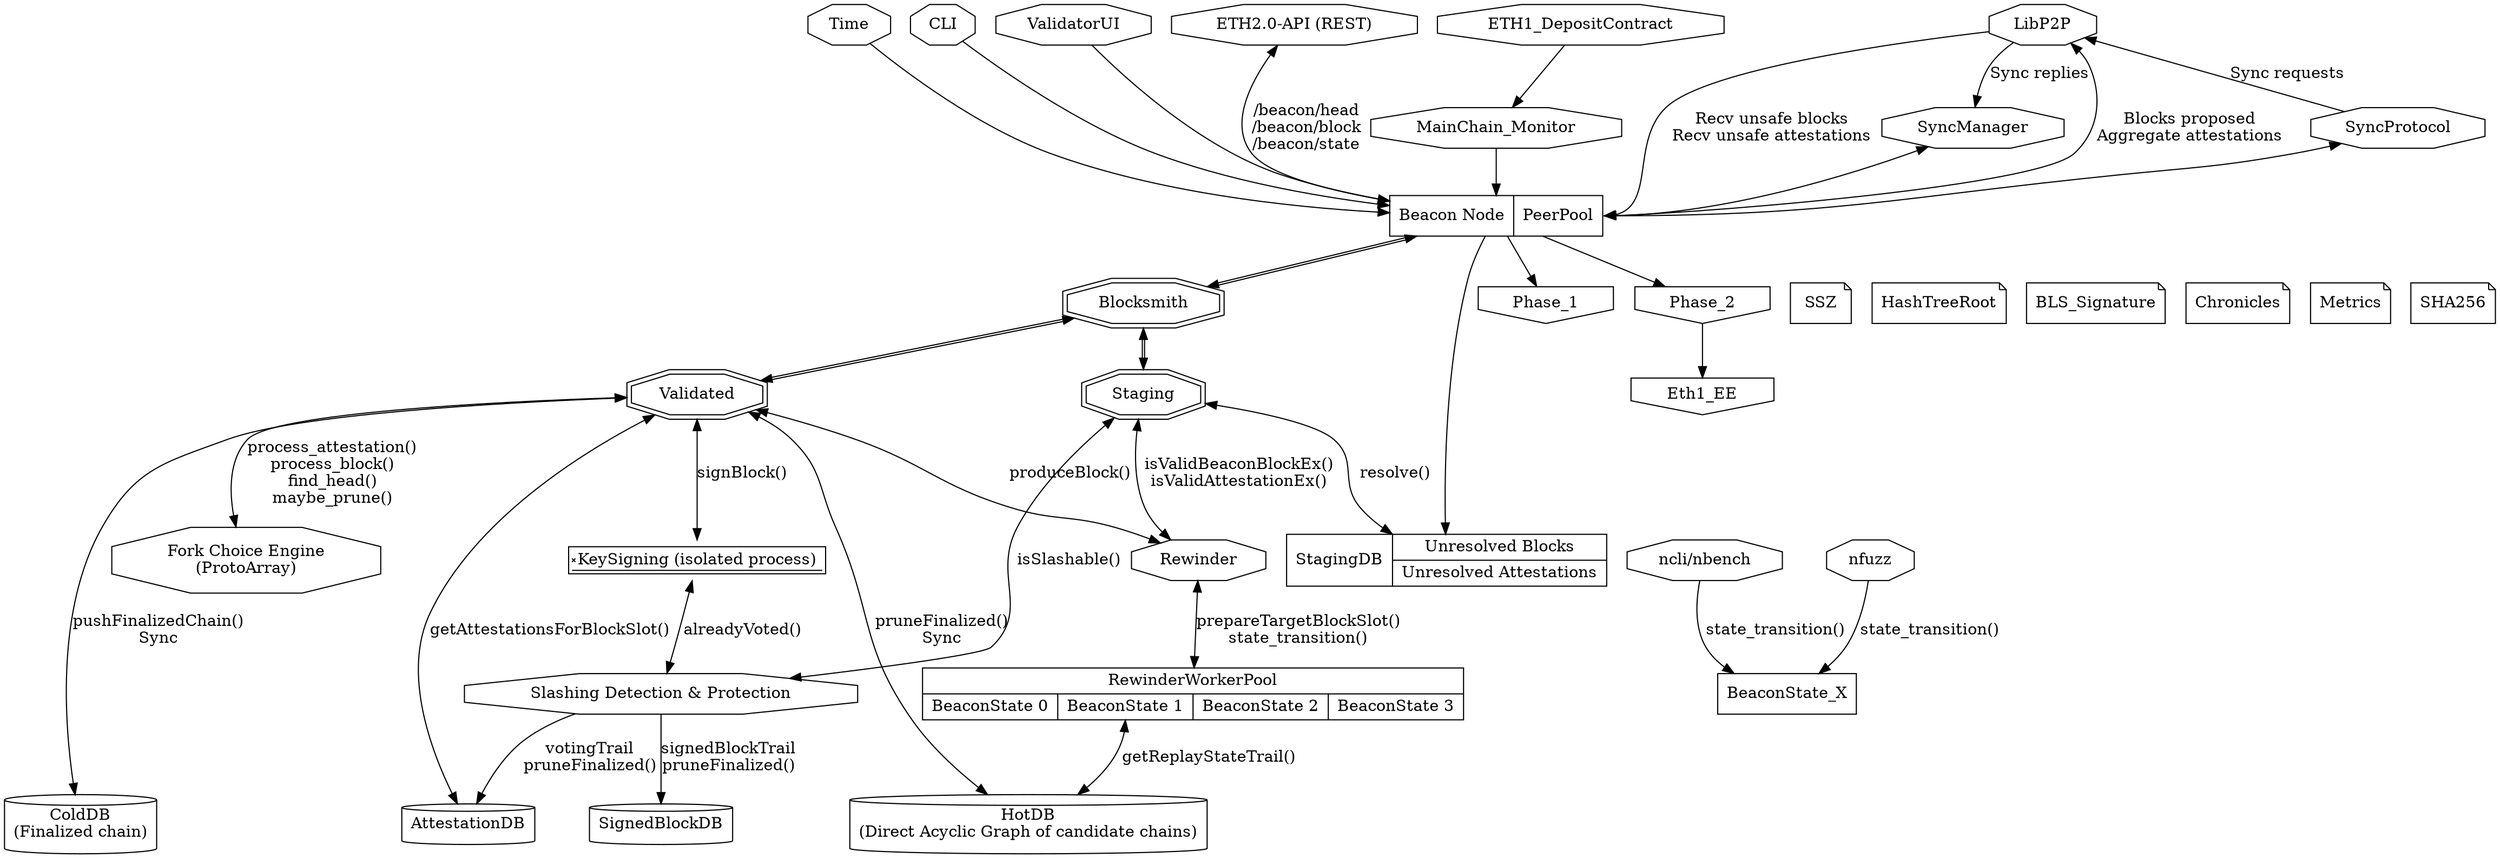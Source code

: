 digraph architecture{
  node [shape = signature]; KeySigning [label="KeySigning (isolated process)"];
  node [shape = octagon]; SyncManager SyncProtocol MainChain_Monitor Time CLI ValidatorUI Slashing LibP2P ETH2_API ncli nfuzz Rewinder ForkChoice;
  ETH2_API [label="ETH2.0-API (REST)"];
  Slashing [label="Slashing Detection & Protection"];
  ForkChoice [label="Fork Choice Engine\n(ProtoArray)"];
  {rank = source; ETH1_DepositContract LibP2P ETH2_API CLI Time ValidatorUI;}

  node [shape = record] BeaconNode;
  BeaconNode [label="<nbc>Beacon Node | <PeerPool>PeerPool"]

  ncli [label="ncli/nbench"];
  {rank = same; ncli; nfuzz;}

  node [shape = doubleoctagon]; Blocksmith Staging Validated;
  node [shape = invhouse]; Phase_1 Phase_2 Eth1_EE;
  node [shape = note] SSZ HashTreeRoot BLS_Signature Chronicles Metrics SHA256
  {rank = same; Blocksmith Phase_1 Phase_2 SSZ HashTreeRoot BLS_Signature Chronicles Metrics SHA256;}

  BeaconNode -> Phase_1
  BeaconNode -> Phase_2
  Phase_2 -> Eth1_EE

  node [shape = record]; StagingDB;
  StagingDB [label="StagingDB | {Unresolved Blocks | Unresolved Attestations}"];

  node [shape = record]; RewinderWorkerPool;
  node [shape = box]; BeaconState_X;

  RewinderWorkerPool [label="{RewinderWorkerPool | {<bs0>BeaconState 0|<bs1>BeaconState 1|<bs2>BeaconState 2|<bs3>BeaconState 3}}"];
  {rank = same; RewinderWorkerPool BeaconState_X;}

  node [shape = cylinder]; AttestationDB HotDB ColdDB;
  {rank = sink; AttestationDB SignedBlockDB HotDB ColdDB;}
  HotDB [label="HotDB\n(Direct Acyclic Graph of candidate chains)"]
  ColdDB [label="ColdDB\n(Finalized chain)"]

  {rank = same; MainChain_Monitor SyncManager SyncProtocol;}
  ETH1_DepositContract -> MainChain_Monitor
  MainChain_Monitor -> BeaconNode

  SyncManager -> BeaconNode:PeerPool [dir=both]
  SyncProtocol -> BeaconNode:PeerPool [dir=both]

  CLI -> BeaconNode
  ValidatorUI -> BeaconNode
  Time -> BeaconNode
  BeaconNode -> Blocksmith [dir=both color="black:black"]
  BeaconNode -> StagingDB
  Blocksmith -> Staging [dir=both color="black:black"]
  Blocksmith -> Validated [dir=both color="black:black"]
  Staging -> StagingDB [dir=both label="resolve()"]

  ncli -> BeaconState_X [label="state_transition()"]
  nfuzz -> BeaconState_X [label="state_transition()"]

  SyncProtocol -> LibP2P [label="Sync requests"]
  LibP2P -> SyncManager [label="Sync replies"]

  LibP2P -> BeaconNode:PeerPool [label="Recv unsafe blocks\nRecv unsafe attestations"]
  BeaconNode:PeerPool -> LibP2P [label="Blocks proposed\nAggregate attestations"]
  ETH2_API -> BeaconNode [dir="both", label="/beacon/head\n/beacon/block\n/beacon/state"]

  Validated -> ForkChoice [dir="both", label="process_attestation()\nprocess_block()\nfind_head()\nmaybe_prune()"]

  Staging -> Slashing [dir="both", label="isSlashable()"]
  Validated -> KeySigning [dir="both", label="signBlock()"]
  KeySigning -> Slashing [dir="both", label="alreadyVoted()"]
  Slashing -> AttestationDB [label="votingTrail\npruneFinalized()"]
  Slashing -> SignedBlockDB [label="signedBlockTrail\npruneFinalized()"]
  Validated -> AttestationDB [dir="both", label="getAttestationsForBlockSlot()"]

  Validated -> HotDB [dir="both", label="pruneFinalized()\nSync"]

  Rewinder -> RewinderWorkerPool [dir="both", label="prepareTargetBlockSlot()\nstate_transition()"]
  RewinderWorkerPool:bs1 -> HotDB [dir="both", label="getReplayStateTrail()"]

  Staging -> Rewinder [dir="both", label="isValidBeaconBlockEx()\nisValidAttestationEx()"]
  Validated -> Rewinder [dir="both", label="produceBlock()"]


  Validated -> ColdDB [dir="both", label="pushFinalizedChain()\nSync"]
}
